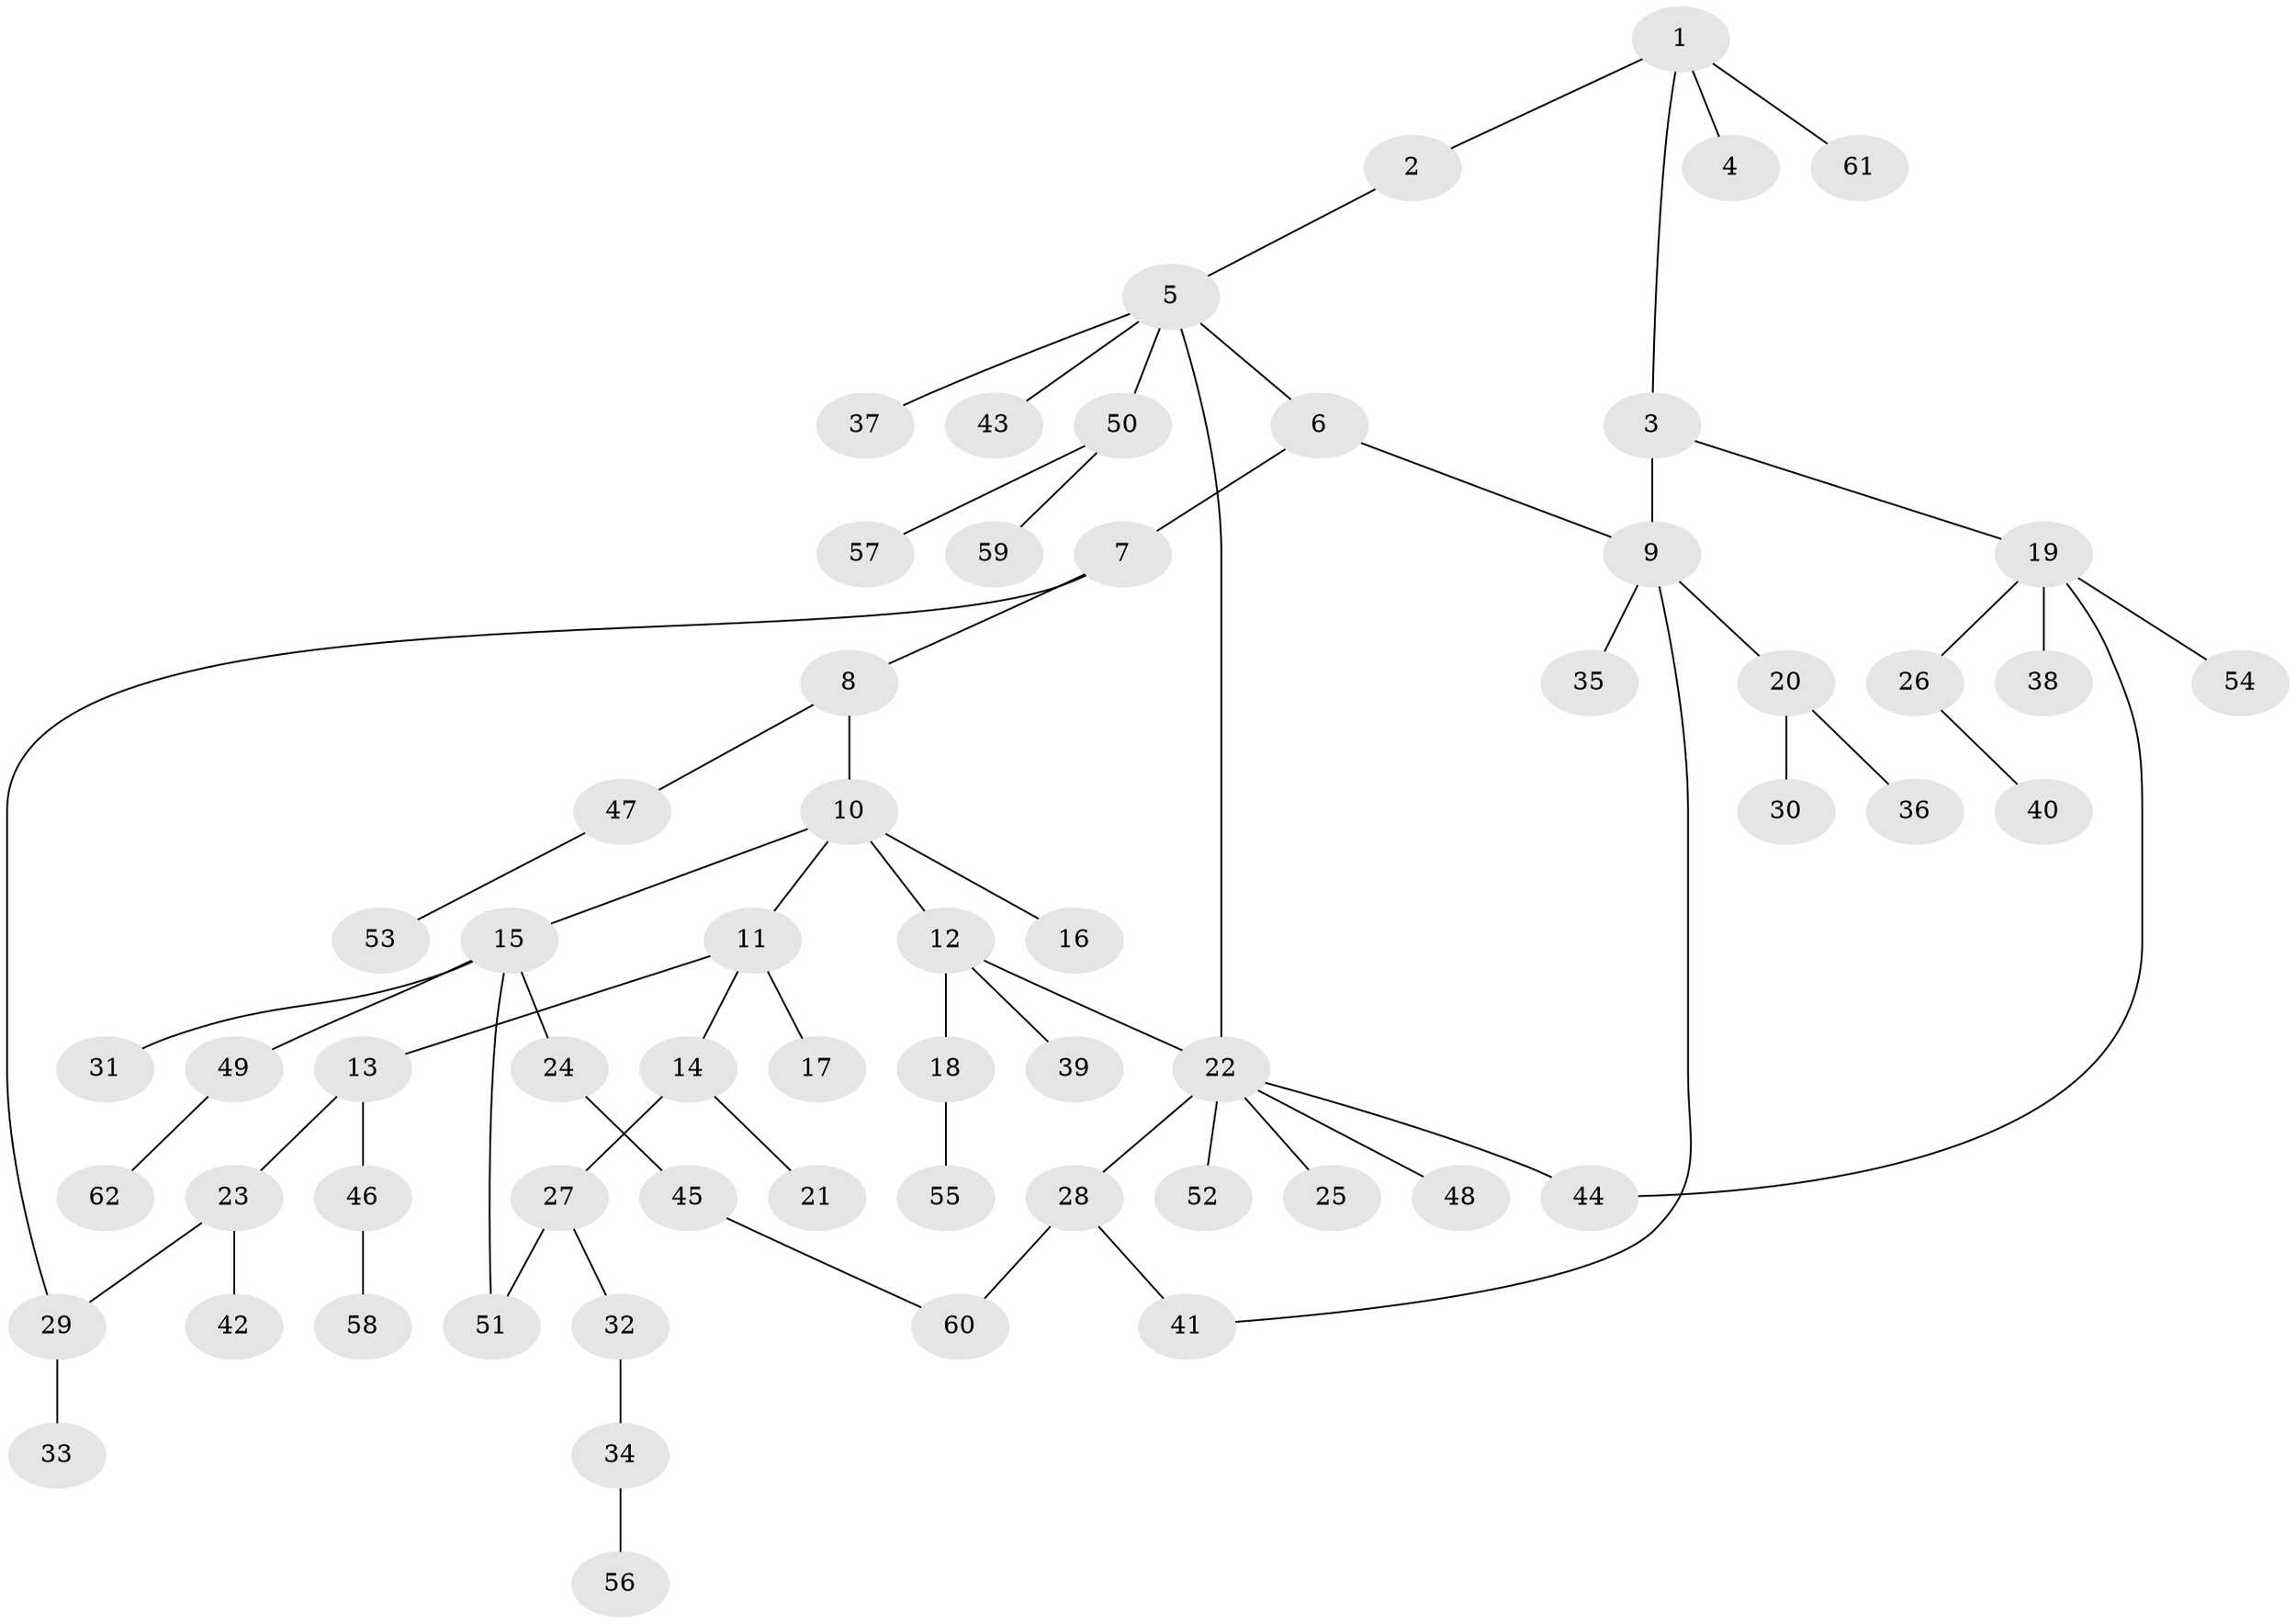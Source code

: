 // Generated by graph-tools (version 1.1) at 2025/00/03/09/25 03:00:59]
// undirected, 62 vertices, 68 edges
graph export_dot {
graph [start="1"]
  node [color=gray90,style=filled];
  1;
  2;
  3;
  4;
  5;
  6;
  7;
  8;
  9;
  10;
  11;
  12;
  13;
  14;
  15;
  16;
  17;
  18;
  19;
  20;
  21;
  22;
  23;
  24;
  25;
  26;
  27;
  28;
  29;
  30;
  31;
  32;
  33;
  34;
  35;
  36;
  37;
  38;
  39;
  40;
  41;
  42;
  43;
  44;
  45;
  46;
  47;
  48;
  49;
  50;
  51;
  52;
  53;
  54;
  55;
  56;
  57;
  58;
  59;
  60;
  61;
  62;
  1 -- 2;
  1 -- 3;
  1 -- 4;
  1 -- 61;
  2 -- 5;
  3 -- 19;
  3 -- 9;
  5 -- 6;
  5 -- 37;
  5 -- 43;
  5 -- 50;
  5 -- 22;
  6 -- 7;
  6 -- 9;
  7 -- 8;
  7 -- 29;
  8 -- 10;
  8 -- 47;
  9 -- 20;
  9 -- 35;
  9 -- 41;
  10 -- 11;
  10 -- 12;
  10 -- 15;
  10 -- 16;
  11 -- 13;
  11 -- 14;
  11 -- 17;
  12 -- 18;
  12 -- 22;
  12 -- 39;
  13 -- 23;
  13 -- 46;
  14 -- 21;
  14 -- 27;
  15 -- 24;
  15 -- 31;
  15 -- 49;
  15 -- 51;
  18 -- 55;
  19 -- 26;
  19 -- 38;
  19 -- 44;
  19 -- 54;
  20 -- 30;
  20 -- 36;
  22 -- 25;
  22 -- 28;
  22 -- 48;
  22 -- 52;
  22 -- 44;
  23 -- 29;
  23 -- 42;
  24 -- 45;
  26 -- 40;
  27 -- 32;
  27 -- 51;
  28 -- 60;
  28 -- 41;
  29 -- 33;
  32 -- 34;
  34 -- 56;
  45 -- 60;
  46 -- 58;
  47 -- 53;
  49 -- 62;
  50 -- 57;
  50 -- 59;
}
